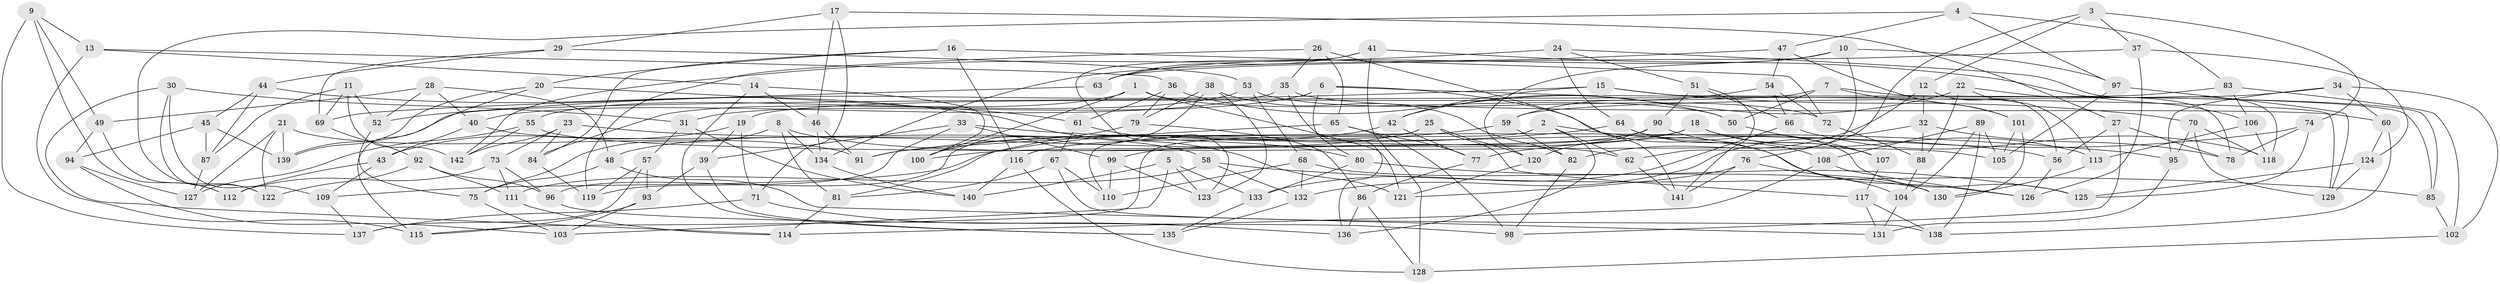 // Generated by graph-tools (version 1.1) at 2025/56/03/09/25 04:56:25]
// undirected, 142 vertices, 284 edges
graph export_dot {
graph [start="1"]
  node [color=gray90,style=filled];
  1;
  2;
  3;
  4;
  5;
  6;
  7;
  8;
  9;
  10;
  11;
  12;
  13;
  14;
  15;
  16;
  17;
  18;
  19;
  20;
  21;
  22;
  23;
  24;
  25;
  26;
  27;
  28;
  29;
  30;
  31;
  32;
  33;
  34;
  35;
  36;
  37;
  38;
  39;
  40;
  41;
  42;
  43;
  44;
  45;
  46;
  47;
  48;
  49;
  50;
  51;
  52;
  53;
  54;
  55;
  56;
  57;
  58;
  59;
  60;
  61;
  62;
  63;
  64;
  65;
  66;
  67;
  68;
  69;
  70;
  71;
  72;
  73;
  74;
  75;
  76;
  77;
  78;
  79;
  80;
  81;
  82;
  83;
  84;
  85;
  86;
  87;
  88;
  89;
  90;
  91;
  92;
  93;
  94;
  95;
  96;
  97;
  98;
  99;
  100;
  101;
  102;
  103;
  104;
  105;
  106;
  107;
  108;
  109;
  110;
  111;
  112;
  113;
  114;
  115;
  116;
  117;
  118;
  119;
  120;
  121;
  122;
  123;
  124;
  125;
  126;
  127;
  128;
  129;
  130;
  131;
  132;
  133;
  134;
  135;
  136;
  137;
  138;
  139;
  140;
  141;
  142;
  1 -- 55;
  1 -- 50;
  1 -- 121;
  1 -- 100;
  2 -- 62;
  2 -- 126;
  2 -- 115;
  2 -- 136;
  3 -- 12;
  3 -- 74;
  3 -- 37;
  3 -- 76;
  4 -- 83;
  4 -- 122;
  4 -- 97;
  4 -- 47;
  5 -- 123;
  5 -- 140;
  5 -- 133;
  5 -- 103;
  6 -- 129;
  6 -- 31;
  6 -- 80;
  6 -- 104;
  7 -- 19;
  7 -- 101;
  7 -- 50;
  7 -- 85;
  8 -- 62;
  8 -- 134;
  8 -- 75;
  8 -- 81;
  9 -- 112;
  9 -- 137;
  9 -- 49;
  9 -- 13;
  10 -- 63;
  10 -- 62;
  10 -- 97;
  10 -- 120;
  11 -- 142;
  11 -- 87;
  11 -- 69;
  11 -- 52;
  12 -- 32;
  12 -- 82;
  12 -- 56;
  13 -- 14;
  13 -- 115;
  13 -- 36;
  14 -- 135;
  14 -- 100;
  14 -- 46;
  15 -- 70;
  15 -- 85;
  15 -- 52;
  15 -- 42;
  16 -- 116;
  16 -- 72;
  16 -- 84;
  16 -- 20;
  17 -- 27;
  17 -- 29;
  17 -- 46;
  17 -- 71;
  18 -- 107;
  18 -- 100;
  18 -- 113;
  18 -- 99;
  19 -- 39;
  19 -- 43;
  19 -- 71;
  20 -- 139;
  20 -- 115;
  20 -- 61;
  21 -- 139;
  21 -- 91;
  21 -- 122;
  21 -- 127;
  22 -- 78;
  22 -- 113;
  22 -- 42;
  22 -- 88;
  23 -- 84;
  23 -- 73;
  23 -- 56;
  23 -- 142;
  24 -- 51;
  24 -- 118;
  24 -- 142;
  24 -- 64;
  25 -- 117;
  25 -- 120;
  25 -- 110;
  25 -- 48;
  26 -- 119;
  26 -- 141;
  26 -- 65;
  26 -- 35;
  27 -- 78;
  27 -- 98;
  27 -- 56;
  28 -- 52;
  28 -- 48;
  28 -- 49;
  28 -- 40;
  29 -- 44;
  29 -- 53;
  29 -- 69;
  30 -- 109;
  30 -- 31;
  30 -- 122;
  30 -- 114;
  31 -- 140;
  31 -- 57;
  32 -- 78;
  32 -- 132;
  32 -- 88;
  33 -- 119;
  33 -- 95;
  33 -- 99;
  33 -- 39;
  34 -- 60;
  34 -- 95;
  34 -- 59;
  34 -- 102;
  35 -- 136;
  35 -- 40;
  35 -- 60;
  36 -- 61;
  36 -- 79;
  36 -- 50;
  37 -- 126;
  37 -- 63;
  37 -- 124;
  38 -- 82;
  38 -- 79;
  38 -- 123;
  38 -- 96;
  39 -- 93;
  39 -- 135;
  40 -- 58;
  40 -- 43;
  41 -- 128;
  41 -- 63;
  41 -- 123;
  41 -- 106;
  42 -- 81;
  42 -- 77;
  43 -- 112;
  43 -- 109;
  44 -- 87;
  44 -- 121;
  44 -- 45;
  45 -- 94;
  45 -- 139;
  45 -- 87;
  46 -- 91;
  46 -- 134;
  47 -- 134;
  47 -- 54;
  47 -- 101;
  48 -- 131;
  48 -- 75;
  49 -- 94;
  49 -- 112;
  50 -- 107;
  51 -- 141;
  51 -- 66;
  51 -- 90;
  52 -- 75;
  53 -- 68;
  53 -- 72;
  53 -- 84;
  54 -- 59;
  54 -- 66;
  54 -- 72;
  55 -- 105;
  55 -- 127;
  55 -- 142;
  56 -- 126;
  57 -- 119;
  57 -- 93;
  57 -- 137;
  58 -- 111;
  58 -- 85;
  58 -- 132;
  59 -- 109;
  59 -- 82;
  60 -- 124;
  60 -- 138;
  61 -- 67;
  61 -- 80;
  62 -- 141;
  63 -- 69;
  64 -- 91;
  64 -- 125;
  64 -- 108;
  65 -- 77;
  65 -- 98;
  65 -- 91;
  66 -- 133;
  66 -- 118;
  67 -- 81;
  67 -- 138;
  67 -- 110;
  68 -- 110;
  68 -- 130;
  68 -- 132;
  69 -- 92;
  70 -- 95;
  70 -- 129;
  70 -- 118;
  71 -- 136;
  71 -- 137;
  72 -- 88;
  73 -- 112;
  73 -- 96;
  73 -- 111;
  74 -- 125;
  74 -- 77;
  74 -- 78;
  75 -- 103;
  76 -- 130;
  76 -- 141;
  76 -- 121;
  77 -- 86;
  79 -- 100;
  79 -- 86;
  80 -- 133;
  80 -- 125;
  81 -- 114;
  82 -- 98;
  83 -- 102;
  83 -- 106;
  83 -- 139;
  84 -- 119;
  85 -- 102;
  86 -- 136;
  86 -- 128;
  87 -- 127;
  88 -- 104;
  89 -- 104;
  89 -- 138;
  89 -- 108;
  89 -- 105;
  90 -- 107;
  90 -- 116;
  90 -- 120;
  92 -- 96;
  92 -- 122;
  92 -- 111;
  93 -- 115;
  93 -- 103;
  94 -- 103;
  94 -- 127;
  95 -- 131;
  96 -- 98;
  97 -- 105;
  97 -- 129;
  99 -- 110;
  99 -- 123;
  101 -- 130;
  101 -- 105;
  102 -- 128;
  104 -- 131;
  106 -- 118;
  106 -- 113;
  107 -- 117;
  108 -- 114;
  108 -- 126;
  109 -- 137;
  111 -- 114;
  113 -- 130;
  116 -- 128;
  116 -- 140;
  117 -- 138;
  117 -- 131;
  120 -- 121;
  124 -- 125;
  124 -- 129;
  132 -- 135;
  133 -- 135;
  134 -- 140;
}
